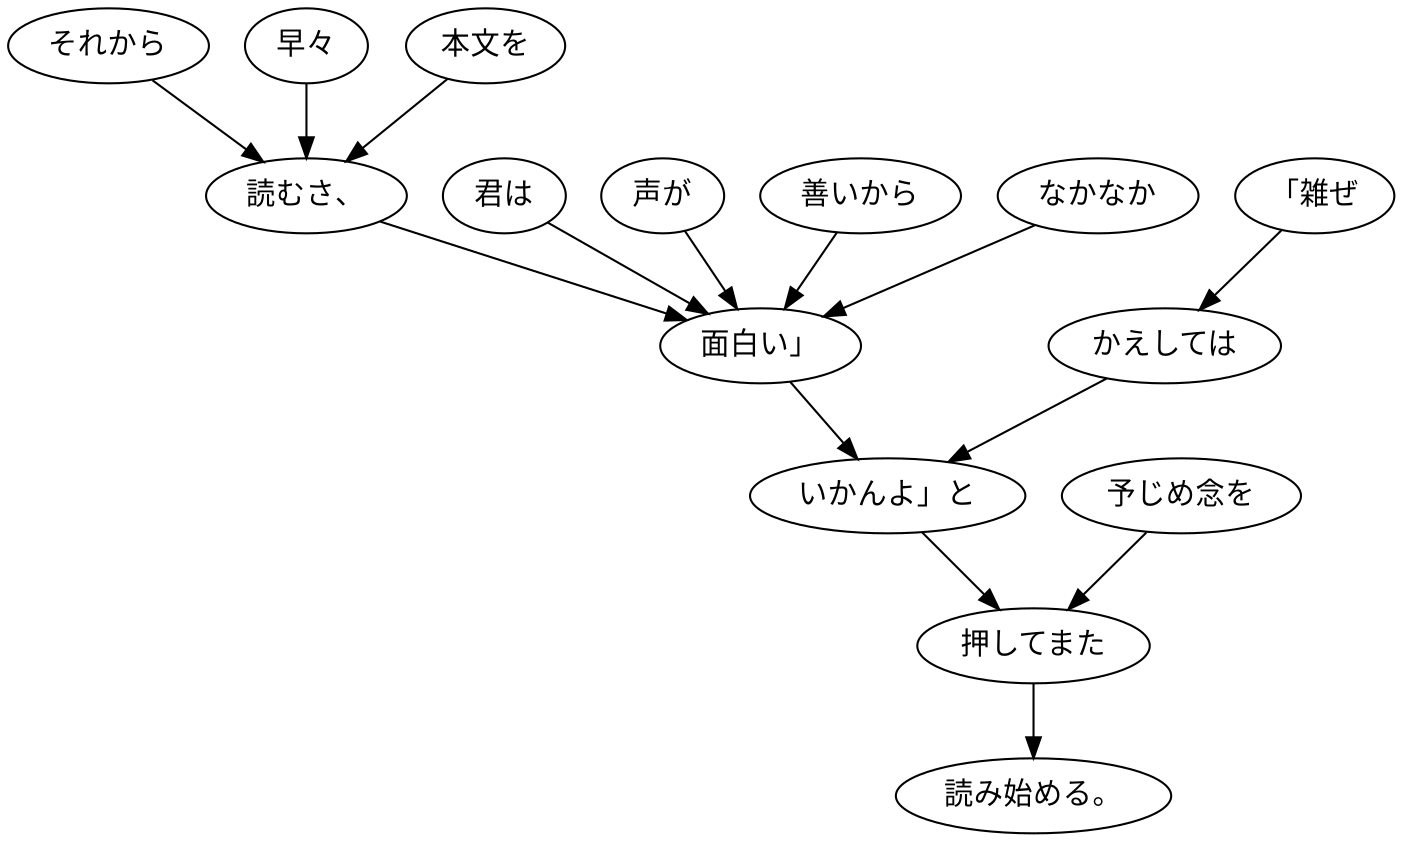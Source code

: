 digraph graph972 {
	node0 [label="それから"];
	node1 [label="早々"];
	node2 [label="本文を"];
	node3 [label="読むさ、"];
	node4 [label="君は"];
	node5 [label="声が"];
	node6 [label="善いから"];
	node7 [label="なかなか"];
	node8 [label="面白い」"];
	node9 [label="「雑ぜ"];
	node10 [label="かえしては"];
	node11 [label="いかんよ」と"];
	node12 [label="予じめ念を"];
	node13 [label="押してまた"];
	node14 [label="読み始める。"];
	node0 -> node3;
	node1 -> node3;
	node2 -> node3;
	node3 -> node8;
	node4 -> node8;
	node5 -> node8;
	node6 -> node8;
	node7 -> node8;
	node8 -> node11;
	node9 -> node10;
	node10 -> node11;
	node11 -> node13;
	node12 -> node13;
	node13 -> node14;
}
